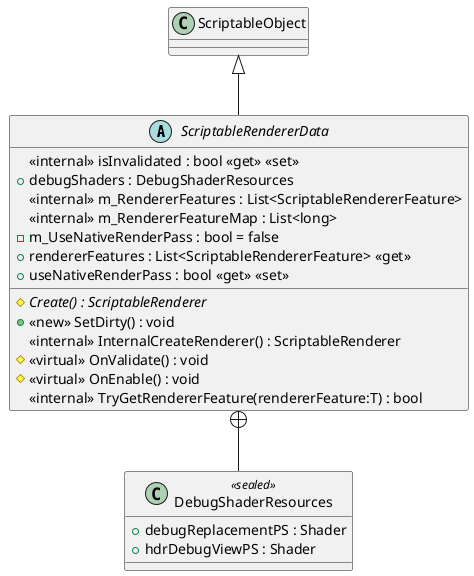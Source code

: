 @startuml
abstract class ScriptableRendererData {
    <<internal>> isInvalidated : bool <<get>> <<set>>
    + debugShaders : DebugShaderResources
    # {abstract} Create() : ScriptableRenderer
    <<internal>> m_RendererFeatures : List<ScriptableRendererFeature>
    <<internal>> m_RendererFeatureMap : List<long>
    - m_UseNativeRenderPass : bool = false
    + rendererFeatures : List<ScriptableRendererFeature> <<get>>
    + <<new>> SetDirty() : void
    <<internal>> InternalCreateRenderer() : ScriptableRenderer
    # <<virtual>> OnValidate() : void
    # <<virtual>> OnEnable() : void
    + useNativeRenderPass : bool <<get>> <<set>>
    <<internal>> TryGetRendererFeature(rendererFeature:T) : bool
}
class DebugShaderResources <<sealed>> {
    + debugReplacementPS : Shader
    + hdrDebugViewPS : Shader
}
ScriptableObject <|-- ScriptableRendererData
ScriptableRendererData +-- DebugShaderResources
@enduml
